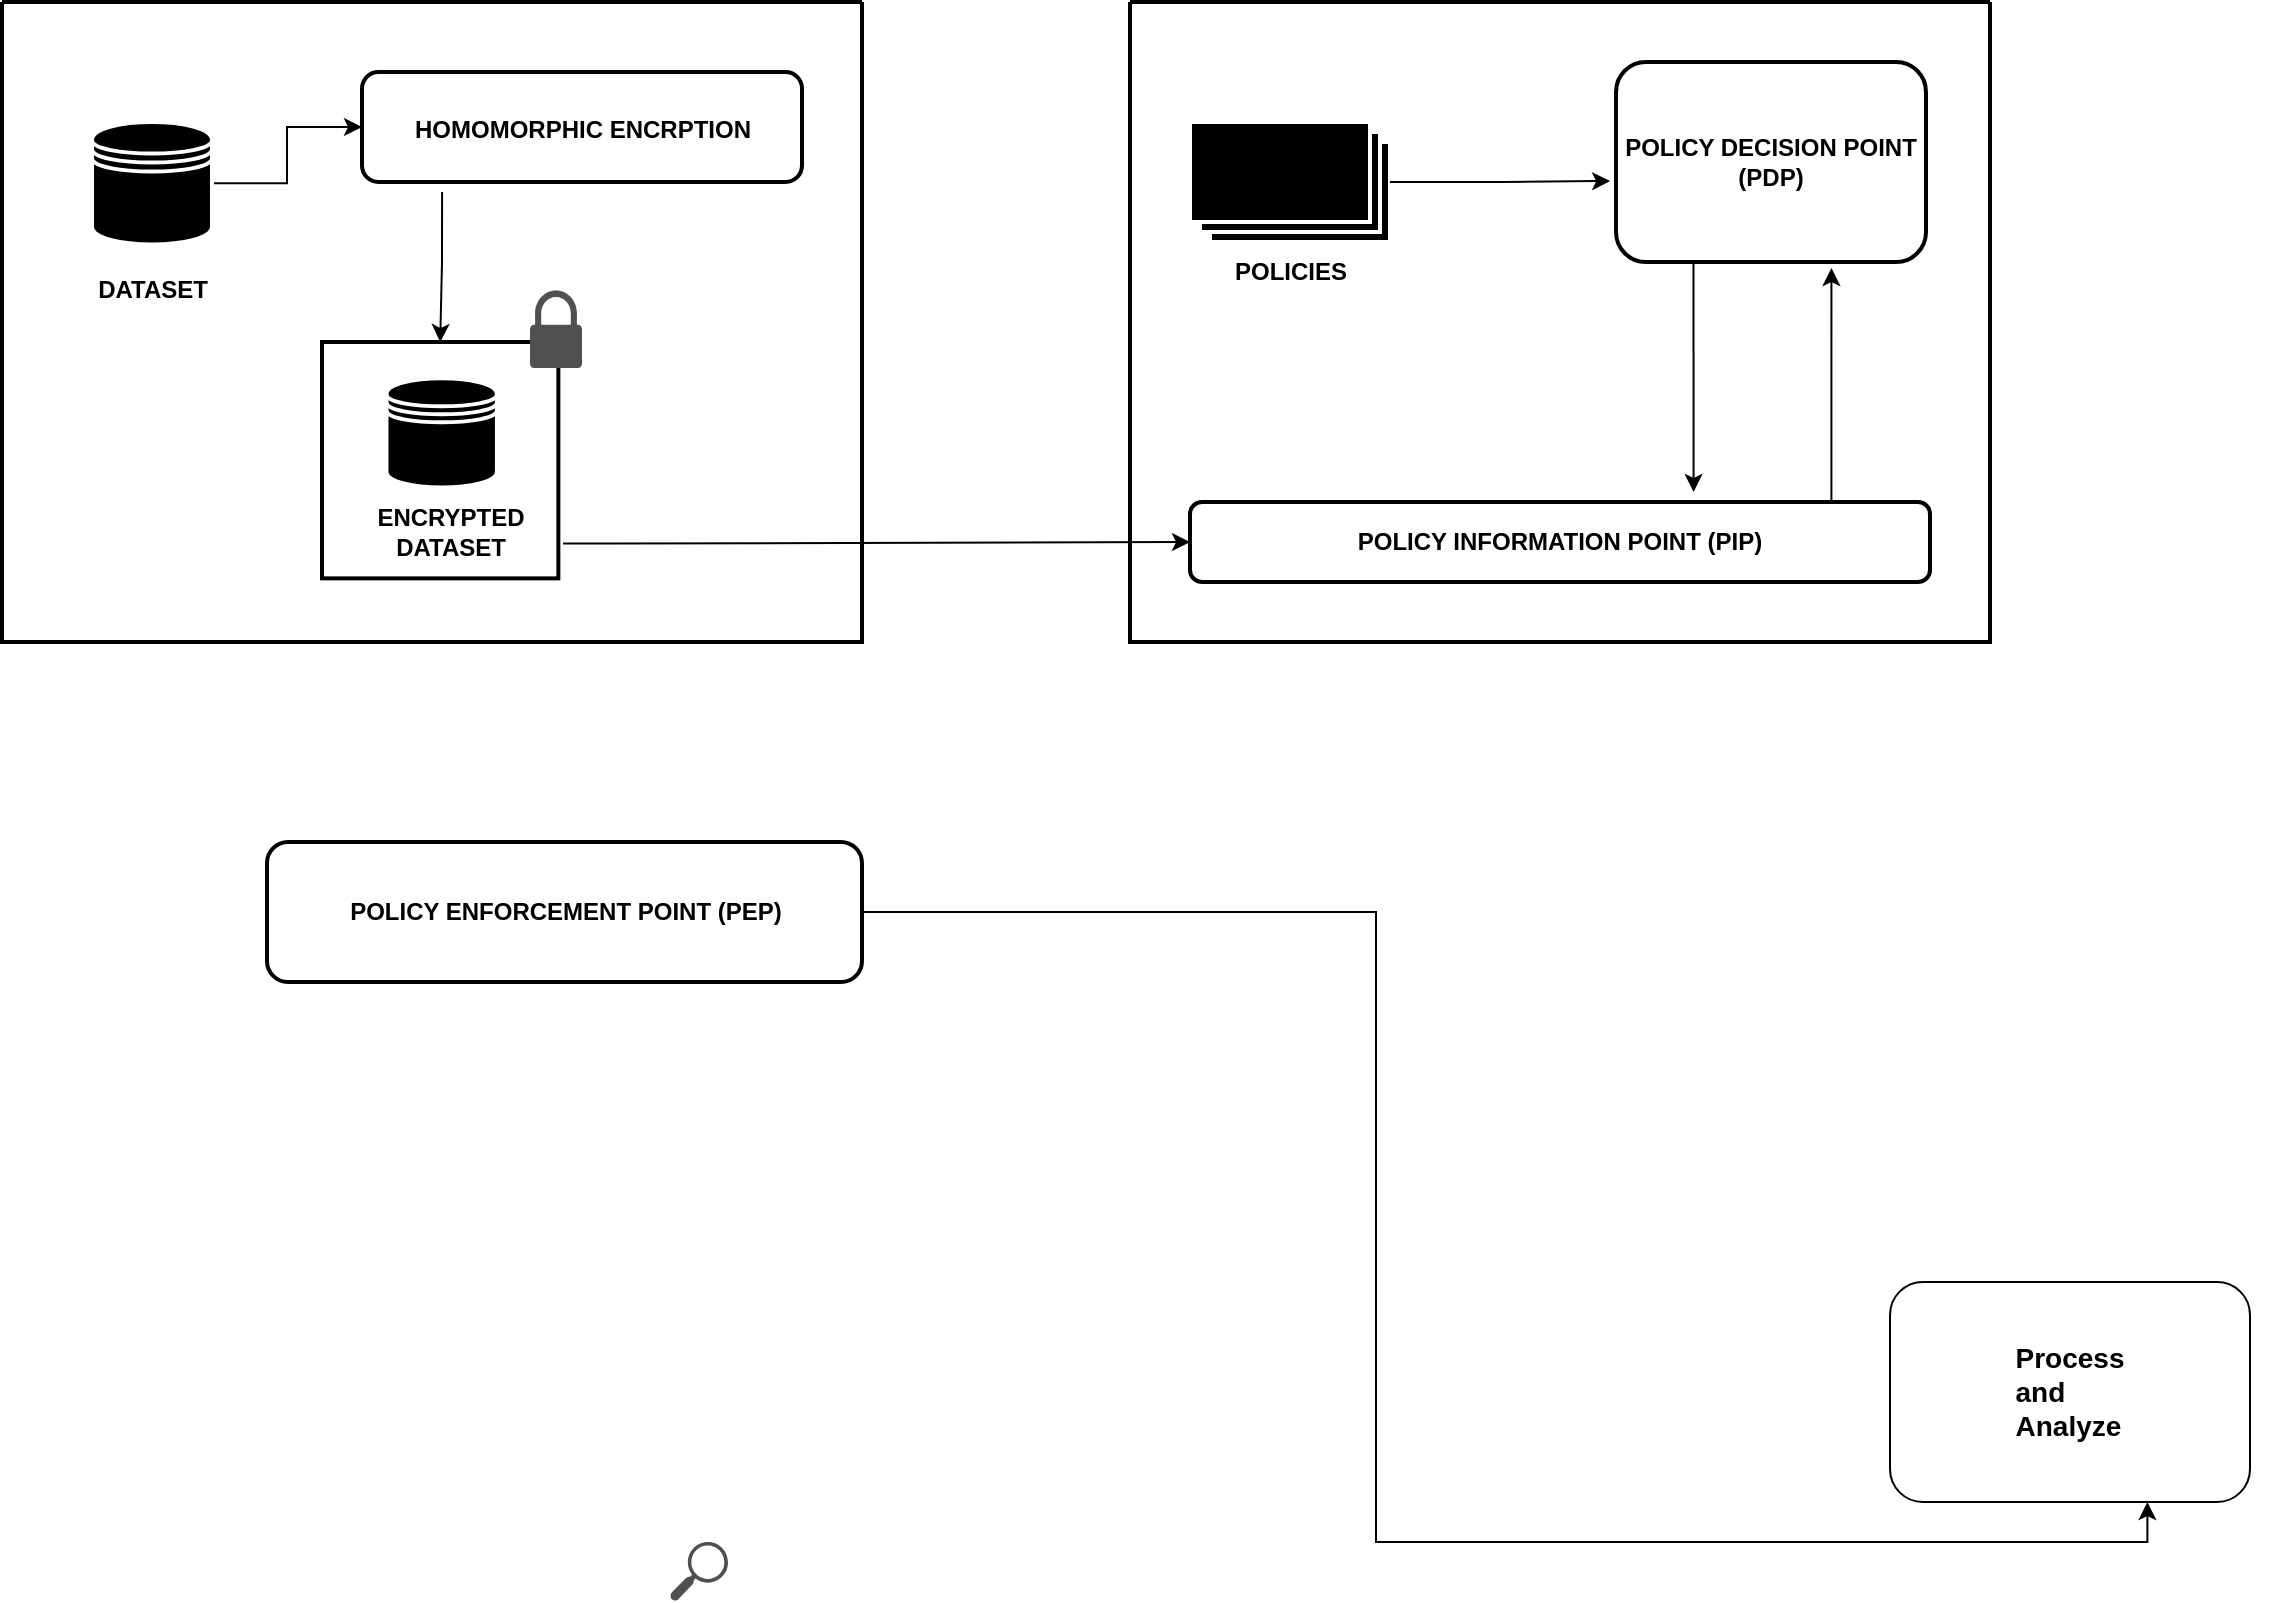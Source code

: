 <mxfile version="22.1.16" type="github">
  <diagram name="Page-1" id="MlF_dzwxMxhkYbkUneEa">
    <mxGraphModel dx="934" dy="647" grid="1" gridSize="10" guides="1" tooltips="1" connect="1" arrows="1" fold="1" page="1" pageScale="1" pageWidth="1920" pageHeight="1200" background="#ffffff" math="0" shadow="0">
      <root>
        <mxCell id="0" />
        <mxCell id="1" parent="0" />
        <mxCell id="712ERAdk77Vl7Lxlt1qB-10" value="" style="swimlane;startSize=0;fillColor=#000000;strokeColor=default;strokeWidth=2;fontColor=#000000;" parent="1" vertex="1">
          <mxGeometry x="76" y="200" width="430" height="320" as="geometry" />
        </mxCell>
        <mxCell id="712ERAdk77Vl7Lxlt1qB-25" style="edgeStyle=orthogonalEdgeStyle;rounded=0;orthogonalLoop=1;jettySize=auto;html=1;strokeColor=default;fontColor=#000000;exitX=0.182;exitY=1.091;exitDx=0;exitDy=0;exitPerimeter=0;" parent="712ERAdk77Vl7Lxlt1qB-10" source="712ERAdk77Vl7Lxlt1qB-17" target="712ERAdk77Vl7Lxlt1qB-22" edge="1">
          <mxGeometry relative="1" as="geometry" />
        </mxCell>
        <mxCell id="712ERAdk77Vl7Lxlt1qB-26" style="edgeStyle=orthogonalEdgeStyle;rounded=0;orthogonalLoop=1;jettySize=auto;html=1;entryX=0;entryY=0.5;entryDx=0;entryDy=0;strokeColor=default;fontColor=#000000;" parent="712ERAdk77Vl7Lxlt1qB-10" source="712ERAdk77Vl7Lxlt1qB-12" target="712ERAdk77Vl7Lxlt1qB-17" edge="1">
          <mxGeometry relative="1" as="geometry" />
        </mxCell>
        <mxCell id="712ERAdk77Vl7Lxlt1qB-16" value="&lt;font&gt;&lt;b&gt;HOMOMORPHIC ENCRPTION&lt;/b&gt;&lt;br&gt;&lt;/font&gt;" style="text;html=1;align=center;verticalAlign=middle;resizable=0;points=[];autosize=1;strokeColor=none;fillColor=none;fontColor=#000000;" parent="712ERAdk77Vl7Lxlt1qB-10" vertex="1">
          <mxGeometry x="195" y="48.75" width="190" height="30" as="geometry" />
        </mxCell>
        <mxCell id="712ERAdk77Vl7Lxlt1qB-17" value="" style="rounded=1;whiteSpace=wrap;html=1;fillColor=none;strokeColor=default;strokeWidth=2;fontColor=#000000;" parent="712ERAdk77Vl7Lxlt1qB-10" vertex="1">
          <mxGeometry x="180" y="35" width="220" height="55" as="geometry" />
        </mxCell>
        <mxCell id="712ERAdk77Vl7Lxlt1qB-12" value="" style="shape=datastore;whiteSpace=wrap;html=1;fillColor=#000000;strokeColor=#FFFFFF;strokeWidth=2;fontColor=#000000;" parent="712ERAdk77Vl7Lxlt1qB-10" vertex="1">
          <mxGeometry x="45" y="60" width="60" height="61.224" as="geometry" />
        </mxCell>
        <mxCell id="712ERAdk77Vl7Lxlt1qB-13" value="&lt;div&gt;&lt;b&gt;DATASET&lt;/b&gt;&lt;/div&gt;" style="text;html=1;align=center;verticalAlign=middle;resizable=0;points=[];autosize=1;strokeColor=none;fillColor=none;fontColor=#000000;" parent="712ERAdk77Vl7Lxlt1qB-10" vertex="1">
          <mxGeometry x="35" y="129.388" width="80" height="30" as="geometry" />
        </mxCell>
        <mxCell id="9P9yUoY3Di7MT4rerMMI-18" value="" style="group" parent="712ERAdk77Vl7Lxlt1qB-10" vertex="1" connectable="0">
          <mxGeometry x="160" y="140" width="145" height="150" as="geometry" />
        </mxCell>
        <mxCell id="712ERAdk77Vl7Lxlt1qB-22" value="" style="whiteSpace=wrap;html=1;aspect=fixed;fillColor=none;strokeColor=default;strokeWidth=2;fontColor=#000000;" parent="9P9yUoY3Di7MT4rerMMI-18" vertex="1">
          <mxGeometry y="30" width="118.182" height="118.182" as="geometry" />
        </mxCell>
        <mxCell id="712ERAdk77Vl7Lxlt1qB-19" value="" style="group;fontColor=#000000;" parent="9P9yUoY3Di7MT4rerMMI-18" vertex="1" connectable="0">
          <mxGeometry x="18.413" y="48.182" width="126.587" height="131.818" as="geometry" />
        </mxCell>
        <mxCell id="712ERAdk77Vl7Lxlt1qB-20" value="" style="shape=datastore;whiteSpace=wrap;html=1;fillColor=#000000;strokeColor=#FFFFFF;strokeWidth=2;fontColor=#000000;" parent="712ERAdk77Vl7Lxlt1qB-19" vertex="1">
          <mxGeometry x="13.81" width="55.238" height="54.545" as="geometry" />
        </mxCell>
        <mxCell id="712ERAdk77Vl7Lxlt1qB-21" value="&lt;b&gt;ENCRYPTED&lt;/b&gt;&lt;div&gt;&lt;b&gt;DATASET&lt;/b&gt;&lt;/div&gt;" style="text;html=1;align=center;verticalAlign=middle;resizable=0;points=[];autosize=1;strokeColor=none;fillColor=none;fontColor=#000000;" parent="712ERAdk77Vl7Lxlt1qB-19" vertex="1">
          <mxGeometry x="-4.603" y="57.273" width="100" height="40" as="geometry" />
        </mxCell>
        <mxCell id="712ERAdk77Vl7Lxlt1qB-57" style="edgeStyle=orthogonalEdgeStyle;rounded=0;orthogonalLoop=1;jettySize=auto;html=1;exitX=1.02;exitY=0.852;exitDx=0;exitDy=0;entryX=0;entryY=0.5;entryDx=0;entryDy=0;strokeColor=default;fontColor=#000000;exitPerimeter=0;" parent="712ERAdk77Vl7Lxlt1qB-10" target="712ERAdk77Vl7Lxlt1qB-55" edge="1">
          <mxGeometry relative="1" as="geometry">
            <Array as="points">
              <mxPoint x="304" y="271" />
              <mxPoint x="474" y="270" />
            </Array>
            <mxPoint x="280.545" y="270.751" as="sourcePoint" />
            <mxPoint x="594.0" y="60.06" as="targetPoint" />
          </mxGeometry>
        </mxCell>
        <mxCell id="WExa6QN-3f2ECs_styrt-5" style="edgeStyle=orthogonalEdgeStyle;rounded=0;orthogonalLoop=1;jettySize=auto;html=1;entryX=0.5;entryY=1;entryDx=0;entryDy=0;strokeColor=#FFFFFF;fontColor=#000000;" parent="1" edge="1">
          <mxGeometry relative="1" as="geometry">
            <mxPoint x="829" y="500" as="targetPoint" />
            <mxPoint x="829" y="560" as="sourcePoint" />
          </mxGeometry>
        </mxCell>
        <mxCell id="712ERAdk77Vl7Lxlt1qB-40" value="" style="swimlane;startSize=0;fillColor=none;strokeColor=default;strokeWidth=2;fontColor=#000000;" parent="1" vertex="1">
          <mxGeometry x="640" y="200" width="430" height="320" as="geometry" />
        </mxCell>
        <mxCell id="712ERAdk77Vl7Lxlt1qB-54" value="&lt;b&gt;&lt;font&gt;POLICY DECISION POINT (PDP)&lt;/font&gt;&lt;br&gt;&lt;/b&gt;" style="rounded=1;whiteSpace=wrap;html=1;fillColor=none;strokeColor=default;strokeWidth=2;fontColor=#000000;" parent="712ERAdk77Vl7Lxlt1qB-40" vertex="1">
          <mxGeometry x="243" y="30" width="155" height="100" as="geometry" />
        </mxCell>
        <mxCell id="WExa6QN-3f2ECs_styrt-4" style="edgeStyle=orthogonalEdgeStyle;rounded=0;orthogonalLoop=1;jettySize=auto;html=1;strokeColor=default;fontColor=#000000;entryX=0.695;entryY=1.03;entryDx=0;entryDy=0;entryPerimeter=0;" parent="712ERAdk77Vl7Lxlt1qB-40" source="712ERAdk77Vl7Lxlt1qB-55" edge="1" target="712ERAdk77Vl7Lxlt1qB-54">
          <mxGeometry relative="1" as="geometry">
            <Array as="points">
              <mxPoint x="350" y="190" />
            </Array>
            <mxPoint x="350" y="150" as="targetPoint" />
          </mxGeometry>
        </mxCell>
        <mxCell id="712ERAdk77Vl7Lxlt1qB-7" value="" style="verticalLabelPosition=bottom;verticalAlign=top;html=1;shape=mxgraph.basic.layered_rect;dx=10;outlineConnect=0;whiteSpace=wrap;fillColor=#000000;strokeWidth=2;strokeColor=#FFFFFF;fontColor=#000000;" parent="712ERAdk77Vl7Lxlt1qB-40" vertex="1">
          <mxGeometry x="30" y="60" width="100" height="60" as="geometry" />
        </mxCell>
        <mxCell id="712ERAdk77Vl7Lxlt1qB-27" value="&lt;b&gt;&lt;font&gt;POLICIES&lt;/font&gt;&lt;/b&gt;" style="text;html=1;align=center;verticalAlign=middle;resizable=0;points=[];autosize=1;strokeColor=none;fillColor=none;fontColor=#000000;" parent="712ERAdk77Vl7Lxlt1qB-40" vertex="1">
          <mxGeometry x="40" y="120" width="80" height="30" as="geometry" />
        </mxCell>
        <mxCell id="712ERAdk77Vl7Lxlt1qB-55" value="&lt;b&gt;&lt;font&gt;POLICY INFORMATION POINT (PIP)&lt;/font&gt;&lt;br&gt;&lt;/b&gt;" style="rounded=1;whiteSpace=wrap;html=1;fillColor=none;strokeColor=default;strokeWidth=2;fontColor=#000000;" parent="712ERAdk77Vl7Lxlt1qB-40" vertex="1">
          <mxGeometry x="30" y="250" width="370" height="40" as="geometry" />
        </mxCell>
        <mxCell id="712ERAdk77Vl7Lxlt1qB-59" style="edgeStyle=orthogonalEdgeStyle;rounded=0;orthogonalLoop=1;jettySize=auto;html=1;exitX=0.25;exitY=1;exitDx=0;exitDy=0;strokeColor=default;fontColor=#000000;" parent="712ERAdk77Vl7Lxlt1qB-40" source="712ERAdk77Vl7Lxlt1qB-54" edge="1">
          <mxGeometry relative="1" as="geometry">
            <mxPoint x="282" y="245" as="targetPoint" />
            <Array as="points">
              <mxPoint x="282" y="245" />
            </Array>
          </mxGeometry>
        </mxCell>
        <mxCell id="7SF1eYrAgMg-sl8dBEX--2" style="edgeStyle=orthogonalEdgeStyle;rounded=0;orthogonalLoop=1;jettySize=auto;html=1;entryX=-0.019;entryY=0.595;entryDx=0;entryDy=0;entryPerimeter=0;" edge="1" parent="712ERAdk77Vl7Lxlt1qB-40" source="712ERAdk77Vl7Lxlt1qB-7" target="712ERAdk77Vl7Lxlt1qB-54">
          <mxGeometry relative="1" as="geometry" />
        </mxCell>
        <mxCell id="9P9yUoY3Di7MT4rerMMI-5" value="&lt;b&gt;&lt;font&gt;POLICY ENFORCEMENT POINT (PEP)&lt;/font&gt;&lt;br&gt;&lt;/b&gt;" style="rounded=1;whiteSpace=wrap;html=1;fillColor=none;strokeColor=default;strokeWidth=2;fontColor=#000000;rotation=0;" parent="1" vertex="1">
          <mxGeometry x="208.5" y="620" width="297.5" height="70" as="geometry" />
        </mxCell>
        <mxCell id="9P9yUoY3Di7MT4rerMMI-13" value="&lt;div align=&quot;left&quot;&gt;&lt;blockquote&gt;&lt;blockquote&gt;&lt;div&gt;&lt;b&gt;&lt;font style=&quot;font-size: 14px;&quot;&gt;Process and Analyze&lt;/font&gt;&lt;/b&gt;&lt;br&gt;&lt;/div&gt;&lt;/blockquote&gt;&lt;/blockquote&gt;&lt;/div&gt;" style="rounded=1;whiteSpace=wrap;html=1;align=center;labelPosition=center;verticalLabelPosition=middle;verticalAlign=middle;" parent="1" vertex="1">
          <mxGeometry x="1020" y="840" width="180" height="110" as="geometry" />
        </mxCell>
        <mxCell id="9P9yUoY3Di7MT4rerMMI-15" value="" style="sketch=0;pointerEvents=1;shadow=0;dashed=0;html=1;strokeColor=none;fillColor=#505050;labelPosition=center;verticalLabelPosition=bottom;verticalAlign=top;outlineConnect=0;align=center;shape=mxgraph.office.security.lock_protected;" parent="1" vertex="1">
          <mxGeometry x="340" y="344.22" width="26" height="38.78" as="geometry" />
        </mxCell>
        <mxCell id="9P9yUoY3Di7MT4rerMMI-20" value="" style="sketch=0;pointerEvents=1;shadow=0;dashed=0;html=1;strokeColor=none;fillColor=#505050;labelPosition=center;verticalLabelPosition=bottom;verticalAlign=top;outlineConnect=0;align=center;shape=mxgraph.office.concepts.search;" parent="1" vertex="1">
          <mxGeometry x="410" y="970" width="29" height="29.5" as="geometry" />
        </mxCell>
        <mxCell id="9P9yUoY3Di7MT4rerMMI-22" style="edgeStyle=orthogonalEdgeStyle;rounded=0;orthogonalLoop=1;jettySize=auto;html=1;entryX=0.715;entryY=1;entryDx=0;entryDy=0;entryPerimeter=0;" parent="1" source="9P9yUoY3Di7MT4rerMMI-5" target="9P9yUoY3Di7MT4rerMMI-13" edge="1">
          <mxGeometry relative="1" as="geometry" />
        </mxCell>
      </root>
    </mxGraphModel>
  </diagram>
</mxfile>
